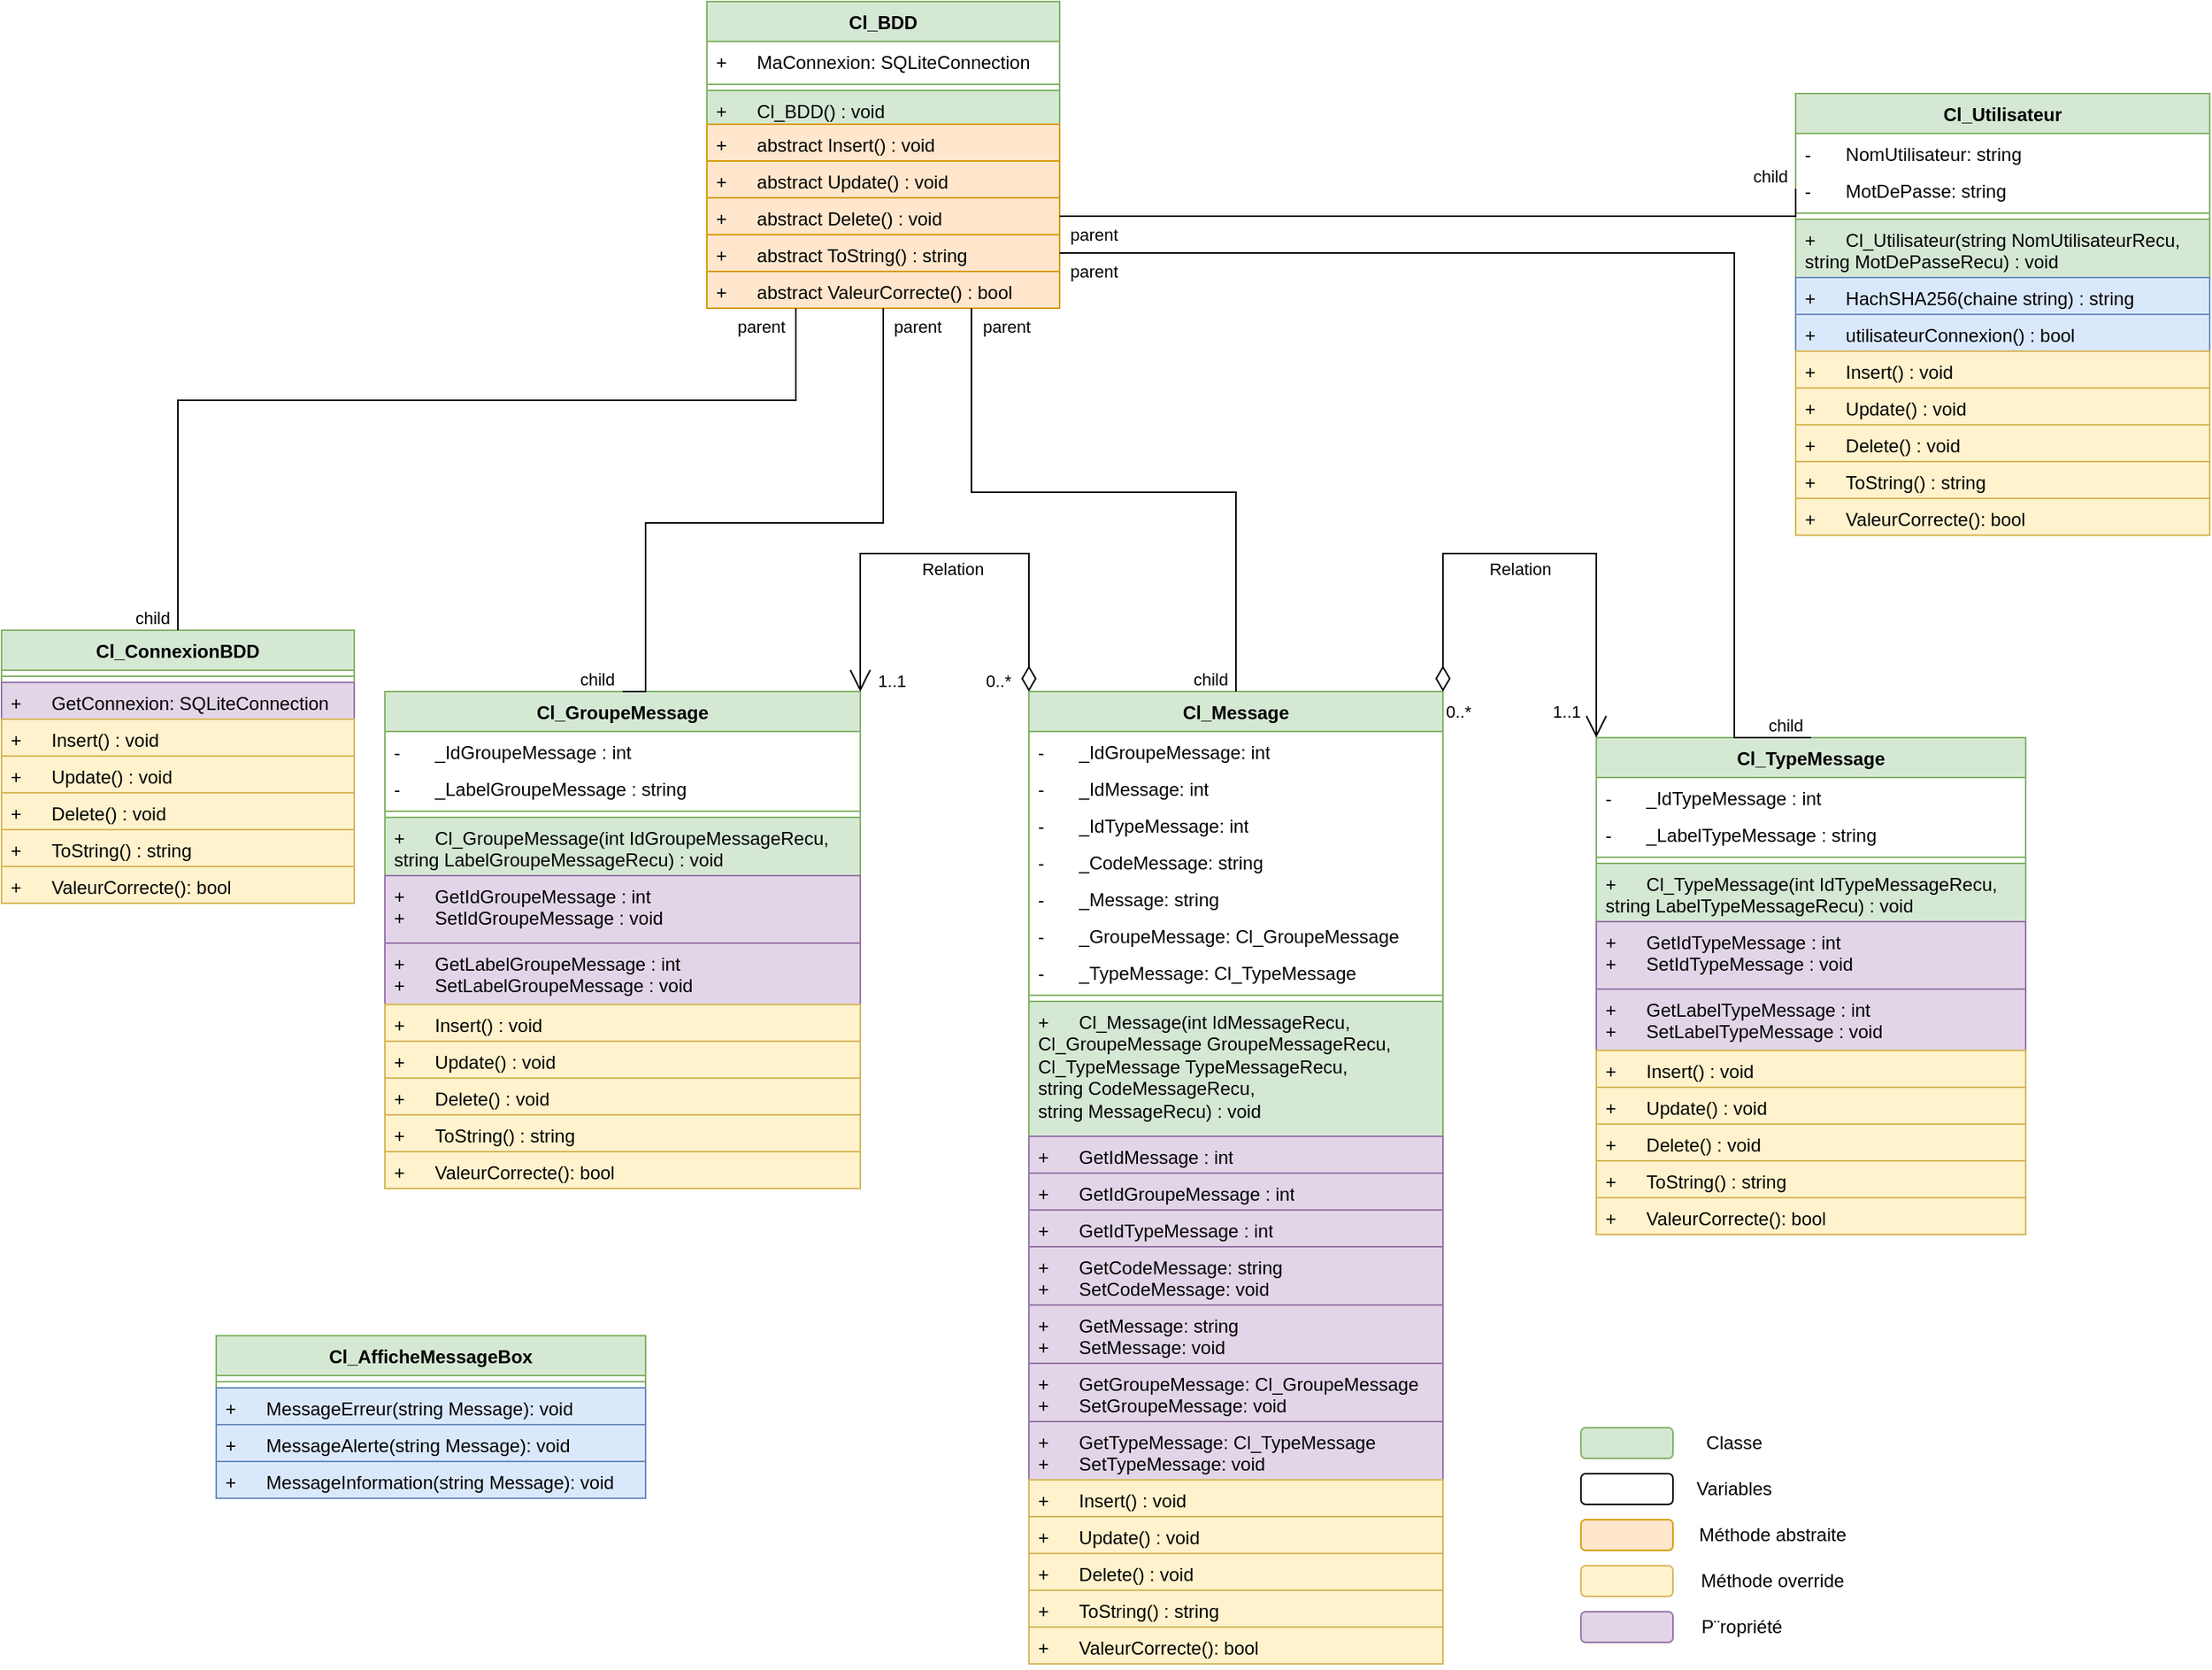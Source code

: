 <mxfile version="24.0.7" type="github">
  <diagram name="Page-1" id="M4nyXgz_OTvfZ6UV233X">
    <mxGraphModel dx="1434" dy="782" grid="1" gridSize="10" guides="1" tooltips="1" connect="1" arrows="1" fold="1" page="1" pageScale="1" pageWidth="827" pageHeight="1169" math="0" shadow="0">
      <root>
        <mxCell id="0" />
        <mxCell id="1" parent="0" />
        <mxCell id="HMEKJtXv6nUC9A5PgHyP-1" value="&lt;div&gt;Cl_BDD&lt;/div&gt;" style="swimlane;fontStyle=1;align=center;verticalAlign=top;childLayout=stackLayout;horizontal=1;startSize=26;horizontalStack=0;resizeParent=1;resizeParentMax=0;resizeLast=0;collapsible=1;marginBottom=0;whiteSpace=wrap;html=1;fillColor=#d5e8d4;strokeColor=#82b366;" parent="1" vertex="1">
          <mxGeometry x="480" y="50" width="230" height="200" as="geometry" />
        </mxCell>
        <mxCell id="HMEKJtXv6nUC9A5PgHyP-2" value="+&lt;span style=&quot;white-space: pre;&quot;&gt;&#x9;&lt;/span&gt;MaConnexion: SQLiteConnection" style="text;strokeColor=none;fillColor=none;align=left;verticalAlign=top;spacingLeft=4;spacingRight=4;overflow=hidden;rotatable=0;points=[[0,0.5],[1,0.5]];portConstraint=eastwest;whiteSpace=wrap;html=1;" parent="HMEKJtXv6nUC9A5PgHyP-1" vertex="1">
          <mxGeometry y="26" width="230" height="24" as="geometry" />
        </mxCell>
        <mxCell id="HMEKJtXv6nUC9A5PgHyP-3" value="" style="line;strokeWidth=1;fillColor=none;align=left;verticalAlign=middle;spacingTop=-1;spacingLeft=3;spacingRight=3;rotatable=0;labelPosition=right;points=[];portConstraint=eastwest;strokeColor=inherit;" parent="HMEKJtXv6nUC9A5PgHyP-1" vertex="1">
          <mxGeometry y="50" width="230" height="8" as="geometry" />
        </mxCell>
        <mxCell id="HMEKJtXv6nUC9A5PgHyP-4" value="&lt;div&gt;+&lt;span style=&quot;white-space: pre;&quot;&gt;&#x9;&lt;/span&gt;Cl_BDD() : void&lt;/div&gt;" style="text;strokeColor=#82b366;fillColor=#d5e8d4;align=left;verticalAlign=top;spacingLeft=4;spacingRight=4;overflow=hidden;rotatable=0;points=[[0,0.5],[1,0.5]];portConstraint=eastwest;whiteSpace=wrap;html=1;" parent="HMEKJtXv6nUC9A5PgHyP-1" vertex="1">
          <mxGeometry y="58" width="230" height="22" as="geometry" />
        </mxCell>
        <mxCell id="ep3cFhaID-RFhSAYfXqb-8" value="+&lt;span style=&quot;white-space: pre;&quot;&gt;&#x9;&lt;/span&gt;abstract Insert() : void" style="text;strokeColor=#d79b00;fillColor=#ffe6cc;align=left;verticalAlign=top;spacingLeft=4;spacingRight=4;overflow=hidden;rotatable=0;points=[[0,0.5],[1,0.5]];portConstraint=eastwest;whiteSpace=wrap;html=1;" parent="HMEKJtXv6nUC9A5PgHyP-1" vertex="1">
          <mxGeometry y="80" width="230" height="24" as="geometry" />
        </mxCell>
        <mxCell id="ep3cFhaID-RFhSAYfXqb-9" value="+&lt;span style=&quot;white-space: pre;&quot;&gt;&#x9;&lt;/span&gt;abstract Update() : void" style="text;strokeColor=#d79b00;fillColor=#ffe6cc;align=left;verticalAlign=top;spacingLeft=4;spacingRight=4;overflow=hidden;rotatable=0;points=[[0,0.5],[1,0.5]];portConstraint=eastwest;whiteSpace=wrap;html=1;" parent="HMEKJtXv6nUC9A5PgHyP-1" vertex="1">
          <mxGeometry y="104" width="230" height="24" as="geometry" />
        </mxCell>
        <mxCell id="ep3cFhaID-RFhSAYfXqb-10" value="+&lt;span style=&quot;white-space: pre;&quot;&gt;&#x9;&lt;/span&gt;abstract Delete() : void" style="text;strokeColor=#d79b00;fillColor=#ffe6cc;align=left;verticalAlign=top;spacingLeft=4;spacingRight=4;overflow=hidden;rotatable=0;points=[[0,0.5],[1,0.5]];portConstraint=eastwest;whiteSpace=wrap;html=1;" parent="HMEKJtXv6nUC9A5PgHyP-1" vertex="1">
          <mxGeometry y="128" width="230" height="24" as="geometry" />
        </mxCell>
        <mxCell id="ep3cFhaID-RFhSAYfXqb-11" value="+ &lt;span style=&quot;white-space: pre;&quot;&gt;&#x9;&lt;/span&gt;&lt;span style=&quot;white-space: pre;&quot;&gt;&lt;/span&gt;abstract ToString() : string" style="text;strokeColor=#d79b00;fillColor=#ffe6cc;align=left;verticalAlign=top;spacingLeft=4;spacingRight=4;overflow=hidden;rotatable=0;points=[[0,0.5],[1,0.5]];portConstraint=eastwest;whiteSpace=wrap;html=1;" parent="HMEKJtXv6nUC9A5PgHyP-1" vertex="1">
          <mxGeometry y="152" width="230" height="24" as="geometry" />
        </mxCell>
        <mxCell id="ep3cFhaID-RFhSAYfXqb-12" value="+ &lt;span style=&quot;white-space: pre;&quot;&gt;&#x9;&lt;/span&gt;&lt;span style=&quot;white-space: pre;&quot;&gt;&lt;/span&gt;abstract ValeurCorrecte() : bool" style="text;strokeColor=#d79b00;fillColor=#ffe6cc;align=left;verticalAlign=top;spacingLeft=4;spacingRight=4;overflow=hidden;rotatable=0;points=[[0,0.5],[1,0.5]];portConstraint=eastwest;whiteSpace=wrap;html=1;" parent="HMEKJtXv6nUC9A5PgHyP-1" vertex="1">
          <mxGeometry y="176" width="230" height="24" as="geometry" />
        </mxCell>
        <mxCell id="HMEKJtXv6nUC9A5PgHyP-6" value="&lt;div&gt;Cl_ConnexionBDD&lt;br&gt;&lt;/div&gt;" style="swimlane;fontStyle=1;align=center;verticalAlign=top;childLayout=stackLayout;horizontal=1;startSize=26;horizontalStack=0;resizeParent=1;resizeParentMax=0;resizeLast=0;collapsible=1;marginBottom=0;whiteSpace=wrap;html=1;fillColor=#d5e8d4;strokeColor=#82b366;" parent="1" vertex="1">
          <mxGeometry x="20" y="460" width="230" height="178" as="geometry" />
        </mxCell>
        <mxCell id="HMEKJtXv6nUC9A5PgHyP-8" value="" style="line;strokeWidth=1;fillColor=none;align=left;verticalAlign=middle;spacingTop=-1;spacingLeft=3;spacingRight=3;rotatable=0;labelPosition=right;points=[];portConstraint=eastwest;strokeColor=inherit;" parent="HMEKJtXv6nUC9A5PgHyP-6" vertex="1">
          <mxGeometry y="26" width="230" height="8" as="geometry" />
        </mxCell>
        <mxCell id="HMEKJtXv6nUC9A5PgHyP-9" value="&lt;div&gt;+&lt;span style=&quot;white-space: pre;&quot;&gt;&#x9;&lt;/span&gt;GetConnexion: SQLiteConnection&lt;/div&gt;" style="text;strokeColor=#9673a6;fillColor=#e1d5e7;align=left;verticalAlign=top;spacingLeft=4;spacingRight=4;overflow=hidden;rotatable=0;points=[[0,0.5],[1,0.5]];portConstraint=eastwest;whiteSpace=wrap;html=1;" parent="HMEKJtXv6nUC9A5PgHyP-6" vertex="1">
          <mxGeometry y="34" width="230" height="24" as="geometry" />
        </mxCell>
        <mxCell id="ep3cFhaID-RFhSAYfXqb-14" value="+&lt;span style=&quot;white-space: pre;&quot;&gt;&#x9;&lt;/span&gt;Insert() : void" style="text;strokeColor=#d6b656;fillColor=#fff2cc;align=left;verticalAlign=top;spacingLeft=4;spacingRight=4;overflow=hidden;rotatable=0;points=[[0,0.5],[1,0.5]];portConstraint=eastwest;whiteSpace=wrap;html=1;" parent="HMEKJtXv6nUC9A5PgHyP-6" vertex="1">
          <mxGeometry y="58" width="230" height="24" as="geometry" />
        </mxCell>
        <mxCell id="ep3cFhaID-RFhSAYfXqb-15" value="+&lt;span style=&quot;white-space: pre;&quot;&gt;&#x9;&lt;/span&gt;Update() : void" style="text;strokeColor=#d6b656;fillColor=#fff2cc;align=left;verticalAlign=top;spacingLeft=4;spacingRight=4;overflow=hidden;rotatable=0;points=[[0,0.5],[1,0.5]];portConstraint=eastwest;whiteSpace=wrap;html=1;" parent="HMEKJtXv6nUC9A5PgHyP-6" vertex="1">
          <mxGeometry y="82" width="230" height="24" as="geometry" />
        </mxCell>
        <mxCell id="ep3cFhaID-RFhSAYfXqb-16" value="+&lt;span style=&quot;white-space: pre;&quot;&gt;&#x9;&lt;/span&gt;Delete() : void" style="text;strokeColor=#d6b656;fillColor=#fff2cc;align=left;verticalAlign=top;spacingLeft=4;spacingRight=4;overflow=hidden;rotatable=0;points=[[0,0.5],[1,0.5]];portConstraint=eastwest;whiteSpace=wrap;html=1;" parent="HMEKJtXv6nUC9A5PgHyP-6" vertex="1">
          <mxGeometry y="106" width="230" height="24" as="geometry" />
        </mxCell>
        <mxCell id="ep3cFhaID-RFhSAYfXqb-17" value="+ &lt;span style=&quot;white-space: pre;&quot;&gt;&#x9;&lt;/span&gt;ToString() : string" style="text;strokeColor=#d6b656;fillColor=#fff2cc;align=left;verticalAlign=top;spacingLeft=4;spacingRight=4;overflow=hidden;rotatable=0;points=[[0,0.5],[1,0.5]];portConstraint=eastwest;whiteSpace=wrap;html=1;" parent="HMEKJtXv6nUC9A5PgHyP-6" vertex="1">
          <mxGeometry y="130" width="230" height="24" as="geometry" />
        </mxCell>
        <mxCell id="ep3cFhaID-RFhSAYfXqb-18" value="&lt;div&gt;+&lt;span style=&quot;white-space: pre;&quot;&gt;&#x9;&lt;/span&gt;ValeurCorrecte(): bool&lt;br&gt;&lt;/div&gt;" style="text;strokeColor=#d6b656;fillColor=#fff2cc;align=left;verticalAlign=top;spacingLeft=4;spacingRight=4;overflow=hidden;rotatable=0;points=[[0,0.5],[1,0.5]];portConstraint=eastwest;whiteSpace=wrap;html=1;" parent="HMEKJtXv6nUC9A5PgHyP-6" vertex="1">
          <mxGeometry y="154" width="230" height="24" as="geometry" />
        </mxCell>
        <mxCell id="HMEKJtXv6nUC9A5PgHyP-10" value="" style="endArrow=none;html=1;edgeStyle=orthogonalEdgeStyle;rounded=0;entryX=0.5;entryY=0;entryDx=0;entryDy=0;" parent="1" target="HMEKJtXv6nUC9A5PgHyP-6" edge="1">
          <mxGeometry relative="1" as="geometry">
            <mxPoint x="538" y="250" as="sourcePoint" />
            <mxPoint x="190" y="340" as="targetPoint" />
            <Array as="points">
              <mxPoint x="538" y="310" />
              <mxPoint x="135" y="310" />
            </Array>
          </mxGeometry>
        </mxCell>
        <mxCell id="HMEKJtXv6nUC9A5PgHyP-11" value="parent" style="edgeLabel;resizable=0;html=1;align=left;verticalAlign=bottom;" parent="HMEKJtXv6nUC9A5PgHyP-10" connectable="0" vertex="1">
          <mxGeometry x="-1" relative="1" as="geometry">
            <mxPoint x="-40" y="20" as="offset" />
          </mxGeometry>
        </mxCell>
        <mxCell id="HMEKJtXv6nUC9A5PgHyP-12" value="child" style="edgeLabel;resizable=0;html=1;align=right;verticalAlign=bottom;" parent="HMEKJtXv6nUC9A5PgHyP-10" connectable="0" vertex="1">
          <mxGeometry x="1" relative="1" as="geometry">
            <mxPoint x="-5" as="offset" />
          </mxGeometry>
        </mxCell>
        <mxCell id="ep3cFhaID-RFhSAYfXqb-1" value="&lt;div&gt;Cl_GroupeMessage&lt;/div&gt;" style="swimlane;fontStyle=1;align=center;verticalAlign=top;childLayout=stackLayout;horizontal=1;startSize=26;horizontalStack=0;resizeParent=1;resizeParentMax=0;resizeLast=0;collapsible=1;marginBottom=0;whiteSpace=wrap;html=1;fillColor=#d5e8d4;strokeColor=#82b366;" parent="1" vertex="1">
          <mxGeometry x="270" y="500" width="310" height="324" as="geometry" />
        </mxCell>
        <mxCell id="ep3cFhaID-RFhSAYfXqb-5" value="&lt;div&gt;-&lt;span style=&quot;white-space: pre;&quot;&gt;&#x9;&lt;/span&gt;_IdGroupeMessage : int&lt;/div&gt;&lt;div&gt;&lt;br&gt;&lt;/div&gt;" style="text;strokeColor=none;fillColor=none;align=left;verticalAlign=top;spacingLeft=4;spacingRight=4;overflow=hidden;rotatable=0;points=[[0,0.5],[1,0.5]];portConstraint=eastwest;whiteSpace=wrap;html=1;" parent="ep3cFhaID-RFhSAYfXqb-1" vertex="1">
          <mxGeometry y="26" width="310" height="24" as="geometry" />
        </mxCell>
        <mxCell id="ep3cFhaID-RFhSAYfXqb-19" value="&lt;div&gt;-&lt;span style=&quot;white-space: pre;&quot;&gt;&#x9;&lt;/span&gt;_LabelGroupeMessage : string&lt;/div&gt;" style="text;strokeColor=none;fillColor=none;align=left;verticalAlign=top;spacingLeft=4;spacingRight=4;overflow=hidden;rotatable=0;points=[[0,0.5],[1,0.5]];portConstraint=eastwest;whiteSpace=wrap;html=1;" parent="ep3cFhaID-RFhSAYfXqb-1" vertex="1">
          <mxGeometry y="50" width="310" height="24" as="geometry" />
        </mxCell>
        <mxCell id="ep3cFhaID-RFhSAYfXqb-2" value="" style="line;strokeWidth=1;fillColor=none;align=left;verticalAlign=middle;spacingTop=-1;spacingLeft=3;spacingRight=3;rotatable=0;labelPosition=right;points=[];portConstraint=eastwest;strokeColor=inherit;" parent="ep3cFhaID-RFhSAYfXqb-1" vertex="1">
          <mxGeometry y="74" width="310" height="8" as="geometry" />
        </mxCell>
        <mxCell id="ep3cFhaID-RFhSAYfXqb-3" value="&lt;div&gt;+&lt;span style=&quot;white-space: pre;&quot;&gt;&#x9;Cl_GroupeMessage(int IdGroupeMessageRecu, &lt;/span&gt;&lt;/div&gt;&lt;div&gt;&lt;span style=&quot;white-space: pre;&quot;&gt;string LabelGroupeMessageRecu) : void&lt;/span&gt;&lt;/div&gt;" style="text;strokeColor=#82b366;fillColor=#d5e8d4;align=left;verticalAlign=top;spacingLeft=4;spacingRight=4;overflow=hidden;rotatable=0;points=[[0,0.5],[1,0.5]];portConstraint=eastwest;whiteSpace=wrap;html=1;" parent="ep3cFhaID-RFhSAYfXqb-1" vertex="1">
          <mxGeometry y="82" width="310" height="38" as="geometry" />
        </mxCell>
        <mxCell id="ep3cFhaID-RFhSAYfXqb-20" value="&lt;div&gt;+&lt;span style=&quot;white-space: pre;&quot;&gt;&#x9;Get&lt;/span&gt;IdGroupeMessage : int&lt;/div&gt;&lt;div&gt;+&lt;span style=&quot;white-space: pre;&quot;&gt;&#x9;Set&lt;/span&gt;IdGroupeMessage : void&lt;/div&gt;" style="text;strokeColor=#9673a6;fillColor=#e1d5e7;align=left;verticalAlign=top;spacingLeft=4;spacingRight=4;overflow=hidden;rotatable=0;points=[[0,0.5],[1,0.5]];portConstraint=eastwest;whiteSpace=wrap;html=1;" parent="ep3cFhaID-RFhSAYfXqb-1" vertex="1">
          <mxGeometry y="120" width="310" height="44" as="geometry" />
        </mxCell>
        <mxCell id="ep3cFhaID-RFhSAYfXqb-21" value="&lt;div&gt;+&lt;span style=&quot;white-space: pre;&quot;&gt;&#x9;&lt;/span&gt;GetLabelGroupeMessage : int&lt;/div&gt;&lt;div&gt;+&lt;span style=&quot;white-space: pre;&quot;&gt;&#x9;&lt;/span&gt;SetLabelGroupeMessage : void&lt;/div&gt;" style="text;strokeColor=#9673a6;fillColor=#e1d5e7;align=left;verticalAlign=top;spacingLeft=4;spacingRight=4;overflow=hidden;rotatable=0;points=[[0,0.5],[1,0.5]];portConstraint=eastwest;whiteSpace=wrap;html=1;" parent="ep3cFhaID-RFhSAYfXqb-1" vertex="1">
          <mxGeometry y="164" width="310" height="40" as="geometry" />
        </mxCell>
        <mxCell id="ep3cFhaID-RFhSAYfXqb-24" value="+&lt;span style=&quot;white-space: pre;&quot;&gt;&#x9;&lt;/span&gt;Insert() : void" style="text;strokeColor=#d6b656;fillColor=#fff2cc;align=left;verticalAlign=top;spacingLeft=4;spacingRight=4;overflow=hidden;rotatable=0;points=[[0,0.5],[1,0.5]];portConstraint=eastwest;whiteSpace=wrap;html=1;" parent="ep3cFhaID-RFhSAYfXqb-1" vertex="1">
          <mxGeometry y="204" width="310" height="24" as="geometry" />
        </mxCell>
        <mxCell id="ep3cFhaID-RFhSAYfXqb-28" value="+&lt;span style=&quot;white-space: pre;&quot;&gt;&#x9;&lt;/span&gt;Update() : void" style="text;strokeColor=#d6b656;fillColor=#fff2cc;align=left;verticalAlign=top;spacingLeft=4;spacingRight=4;overflow=hidden;rotatable=0;points=[[0,0.5],[1,0.5]];portConstraint=eastwest;whiteSpace=wrap;html=1;" parent="ep3cFhaID-RFhSAYfXqb-1" vertex="1">
          <mxGeometry y="228" width="310" height="24" as="geometry" />
        </mxCell>
        <mxCell id="ep3cFhaID-RFhSAYfXqb-27" value="+&lt;span style=&quot;white-space: pre;&quot;&gt;&#x9;&lt;/span&gt;Delete() : void" style="text;strokeColor=#d6b656;fillColor=#fff2cc;align=left;verticalAlign=top;spacingLeft=4;spacingRight=4;overflow=hidden;rotatable=0;points=[[0,0.5],[1,0.5]];portConstraint=eastwest;whiteSpace=wrap;html=1;" parent="ep3cFhaID-RFhSAYfXqb-1" vertex="1">
          <mxGeometry y="252" width="310" height="24" as="geometry" />
        </mxCell>
        <mxCell id="ep3cFhaID-RFhSAYfXqb-26" value="+ &lt;span style=&quot;white-space: pre;&quot;&gt;&#x9;&lt;/span&gt;ToString() : string" style="text;strokeColor=#d6b656;fillColor=#fff2cc;align=left;verticalAlign=top;spacingLeft=4;spacingRight=4;overflow=hidden;rotatable=0;points=[[0,0.5],[1,0.5]];portConstraint=eastwest;whiteSpace=wrap;html=1;" parent="ep3cFhaID-RFhSAYfXqb-1" vertex="1">
          <mxGeometry y="276" width="310" height="24" as="geometry" />
        </mxCell>
        <mxCell id="ep3cFhaID-RFhSAYfXqb-25" value="&lt;div&gt;+&lt;span style=&quot;white-space: pre;&quot;&gt;&#x9;&lt;/span&gt;ValeurCorrecte(): bool&lt;br&gt;&lt;/div&gt;" style="text;strokeColor=#d6b656;fillColor=#fff2cc;align=left;verticalAlign=top;spacingLeft=4;spacingRight=4;overflow=hidden;rotatable=0;points=[[0,0.5],[1,0.5]];portConstraint=eastwest;whiteSpace=wrap;html=1;" parent="ep3cFhaID-RFhSAYfXqb-1" vertex="1">
          <mxGeometry y="300" width="310" height="24" as="geometry" />
        </mxCell>
        <mxCell id="ep3cFhaID-RFhSAYfXqb-29" value="" style="endArrow=none;html=1;edgeStyle=orthogonalEdgeStyle;rounded=0;entryX=0.5;entryY=0;entryDx=0;entryDy=0;exitX=0.5;exitY=1;exitDx=0;exitDy=0;" parent="1" source="HMEKJtXv6nUC9A5PgHyP-1" target="ep3cFhaID-RFhSAYfXqb-1" edge="1">
          <mxGeometry relative="1" as="geometry">
            <mxPoint x="290" y="340" as="sourcePoint" />
            <mxPoint x="450" y="340" as="targetPoint" />
            <Array as="points">
              <mxPoint x="595" y="390" />
              <mxPoint x="440" y="390" />
              <mxPoint x="440" y="500" />
            </Array>
          </mxGeometry>
        </mxCell>
        <mxCell id="ep3cFhaID-RFhSAYfXqb-30" value="parent" style="edgeLabel;resizable=0;html=1;align=left;verticalAlign=bottom;" parent="ep3cFhaID-RFhSAYfXqb-29" connectable="0" vertex="1">
          <mxGeometry x="-1" relative="1" as="geometry">
            <mxPoint x="5" y="20" as="offset" />
          </mxGeometry>
        </mxCell>
        <mxCell id="ep3cFhaID-RFhSAYfXqb-31" value="child" style="edgeLabel;resizable=0;html=1;align=right;verticalAlign=bottom;" parent="ep3cFhaID-RFhSAYfXqb-29" connectable="0" vertex="1">
          <mxGeometry x="1" relative="1" as="geometry">
            <mxPoint x="-5" as="offset" />
          </mxGeometry>
        </mxCell>
        <mxCell id="ep3cFhaID-RFhSAYfXqb-32" value="Cl_TypeMessage" style="swimlane;fontStyle=1;align=center;verticalAlign=top;childLayout=stackLayout;horizontal=1;startSize=26;horizontalStack=0;resizeParent=1;resizeParentMax=0;resizeLast=0;collapsible=1;marginBottom=0;whiteSpace=wrap;html=1;fillColor=#d5e8d4;strokeColor=#82b366;" parent="1" vertex="1">
          <mxGeometry x="1060" y="530" width="280" height="324" as="geometry" />
        </mxCell>
        <mxCell id="ep3cFhaID-RFhSAYfXqb-33" value="&lt;div&gt;-&lt;span style=&quot;white-space: pre;&quot;&gt;&#x9;&lt;/span&gt;_IdTypeMessage : int&lt;/div&gt;&lt;div&gt;&lt;br&gt;&lt;/div&gt;" style="text;strokeColor=none;fillColor=none;align=left;verticalAlign=top;spacingLeft=4;spacingRight=4;overflow=hidden;rotatable=0;points=[[0,0.5],[1,0.5]];portConstraint=eastwest;whiteSpace=wrap;html=1;" parent="ep3cFhaID-RFhSAYfXqb-32" vertex="1">
          <mxGeometry y="26" width="280" height="24" as="geometry" />
        </mxCell>
        <mxCell id="ep3cFhaID-RFhSAYfXqb-34" value="&lt;div&gt;-&lt;span style=&quot;white-space: pre;&quot;&gt;&#x9;&lt;/span&gt;_LabelTypeMessage : string&lt;/div&gt;" style="text;strokeColor=none;fillColor=none;align=left;verticalAlign=top;spacingLeft=4;spacingRight=4;overflow=hidden;rotatable=0;points=[[0,0.5],[1,0.5]];portConstraint=eastwest;whiteSpace=wrap;html=1;" parent="ep3cFhaID-RFhSAYfXqb-32" vertex="1">
          <mxGeometry y="50" width="280" height="24" as="geometry" />
        </mxCell>
        <mxCell id="ep3cFhaID-RFhSAYfXqb-35" value="" style="line;strokeWidth=1;fillColor=none;align=left;verticalAlign=middle;spacingTop=-1;spacingLeft=3;spacingRight=3;rotatable=0;labelPosition=right;points=[];portConstraint=eastwest;strokeColor=inherit;" parent="ep3cFhaID-RFhSAYfXqb-32" vertex="1">
          <mxGeometry y="74" width="280" height="8" as="geometry" />
        </mxCell>
        <mxCell id="ep3cFhaID-RFhSAYfXqb-36" value="&lt;div&gt;+&lt;span style=&quot;white-space: pre;&quot;&gt;&#x9;Cl_TypeMessage(int IdTypeMessageRecu, &lt;/span&gt;&lt;/div&gt;&lt;div&gt;&lt;span style=&quot;white-space: pre;&quot;&gt;string LabelTypeMessageRecu) : void&lt;/span&gt;&lt;/div&gt;" style="text;strokeColor=#82b366;fillColor=#d5e8d4;align=left;verticalAlign=top;spacingLeft=4;spacingRight=4;overflow=hidden;rotatable=0;points=[[0,0.5],[1,0.5]];portConstraint=eastwest;whiteSpace=wrap;html=1;" parent="ep3cFhaID-RFhSAYfXqb-32" vertex="1">
          <mxGeometry y="82" width="280" height="38" as="geometry" />
        </mxCell>
        <mxCell id="ep3cFhaID-RFhSAYfXqb-37" value="&lt;div&gt;+&lt;span style=&quot;white-space: pre;&quot;&gt;&#x9;Get&lt;/span&gt;IdTypeMessage : int&lt;/div&gt;&lt;div&gt;+&lt;span style=&quot;white-space: pre;&quot;&gt;&#x9;Set&lt;/span&gt;IdTypeMessage : void&lt;/div&gt;" style="text;strokeColor=#9673a6;fillColor=#e1d5e7;align=left;verticalAlign=top;spacingLeft=4;spacingRight=4;overflow=hidden;rotatable=0;points=[[0,0.5],[1,0.5]];portConstraint=eastwest;whiteSpace=wrap;html=1;" parent="ep3cFhaID-RFhSAYfXqb-32" vertex="1">
          <mxGeometry y="120" width="280" height="44" as="geometry" />
        </mxCell>
        <mxCell id="ep3cFhaID-RFhSAYfXqb-38" value="&lt;div&gt;+&lt;span style=&quot;white-space: pre;&quot;&gt;&#x9;&lt;/span&gt;GetLabelTypeMessage : int&lt;/div&gt;&lt;div&gt;+&lt;span style=&quot;white-space: pre;&quot;&gt;&#x9;&lt;/span&gt;SetLabelTypeMessage : void&lt;/div&gt;" style="text;strokeColor=#9673a6;fillColor=#e1d5e7;align=left;verticalAlign=top;spacingLeft=4;spacingRight=4;overflow=hidden;rotatable=0;points=[[0,0.5],[1,0.5]];portConstraint=eastwest;whiteSpace=wrap;html=1;" parent="ep3cFhaID-RFhSAYfXqb-32" vertex="1">
          <mxGeometry y="164" width="280" height="40" as="geometry" />
        </mxCell>
        <mxCell id="ep3cFhaID-RFhSAYfXqb-39" value="+&lt;span style=&quot;white-space: pre;&quot;&gt;&#x9;&lt;/span&gt;Insert() : void" style="text;strokeColor=#d6b656;fillColor=#fff2cc;align=left;verticalAlign=top;spacingLeft=4;spacingRight=4;overflow=hidden;rotatable=0;points=[[0,0.5],[1,0.5]];portConstraint=eastwest;whiteSpace=wrap;html=1;" parent="ep3cFhaID-RFhSAYfXqb-32" vertex="1">
          <mxGeometry y="204" width="280" height="24" as="geometry" />
        </mxCell>
        <mxCell id="ep3cFhaID-RFhSAYfXqb-40" value="+&lt;span style=&quot;white-space: pre;&quot;&gt;&#x9;&lt;/span&gt;Update() : void" style="text;strokeColor=#d6b656;fillColor=#fff2cc;align=left;verticalAlign=top;spacingLeft=4;spacingRight=4;overflow=hidden;rotatable=0;points=[[0,0.5],[1,0.5]];portConstraint=eastwest;whiteSpace=wrap;html=1;" parent="ep3cFhaID-RFhSAYfXqb-32" vertex="1">
          <mxGeometry y="228" width="280" height="24" as="geometry" />
        </mxCell>
        <mxCell id="ep3cFhaID-RFhSAYfXqb-41" value="+&lt;span style=&quot;white-space: pre;&quot;&gt;&#x9;&lt;/span&gt;Delete() : void" style="text;strokeColor=#d6b656;fillColor=#fff2cc;align=left;verticalAlign=top;spacingLeft=4;spacingRight=4;overflow=hidden;rotatable=0;points=[[0,0.5],[1,0.5]];portConstraint=eastwest;whiteSpace=wrap;html=1;" parent="ep3cFhaID-RFhSAYfXqb-32" vertex="1">
          <mxGeometry y="252" width="280" height="24" as="geometry" />
        </mxCell>
        <mxCell id="ep3cFhaID-RFhSAYfXqb-42" value="+ &lt;span style=&quot;white-space: pre;&quot;&gt;&#x9;&lt;/span&gt;ToString() : string" style="text;strokeColor=#d6b656;fillColor=#fff2cc;align=left;verticalAlign=top;spacingLeft=4;spacingRight=4;overflow=hidden;rotatable=0;points=[[0,0.5],[1,0.5]];portConstraint=eastwest;whiteSpace=wrap;html=1;" parent="ep3cFhaID-RFhSAYfXqb-32" vertex="1">
          <mxGeometry y="276" width="280" height="24" as="geometry" />
        </mxCell>
        <mxCell id="ep3cFhaID-RFhSAYfXqb-43" value="&lt;div&gt;+&lt;span style=&quot;white-space: pre;&quot;&gt;&#x9;&lt;/span&gt;ValeurCorrecte(): bool&lt;br&gt;&lt;/div&gt;" style="text;strokeColor=#d6b656;fillColor=#fff2cc;align=left;verticalAlign=top;spacingLeft=4;spacingRight=4;overflow=hidden;rotatable=0;points=[[0,0.5],[1,0.5]];portConstraint=eastwest;whiteSpace=wrap;html=1;" parent="ep3cFhaID-RFhSAYfXqb-32" vertex="1">
          <mxGeometry y="300" width="280" height="24" as="geometry" />
        </mxCell>
        <mxCell id="ep3cFhaID-RFhSAYfXqb-44" value="" style="endArrow=none;html=1;edgeStyle=orthogonalEdgeStyle;rounded=0;entryX=0.5;entryY=0;entryDx=0;entryDy=0;exitX=1;exitY=0.5;exitDx=0;exitDy=0;" parent="1" source="ep3cFhaID-RFhSAYfXqb-11" target="ep3cFhaID-RFhSAYfXqb-32" edge="1">
          <mxGeometry relative="1" as="geometry">
            <mxPoint x="405" y="270" as="sourcePoint" />
            <mxPoint x="455" y="470" as="targetPoint" />
            <Array as="points">
              <mxPoint x="1150" y="214" />
            </Array>
          </mxGeometry>
        </mxCell>
        <mxCell id="ep3cFhaID-RFhSAYfXqb-45" value="parent" style="edgeLabel;resizable=0;html=1;align=left;verticalAlign=bottom;" parent="ep3cFhaID-RFhSAYfXqb-44" connectable="0" vertex="1">
          <mxGeometry x="-1" relative="1" as="geometry">
            <mxPoint x="5" y="20" as="offset" />
          </mxGeometry>
        </mxCell>
        <mxCell id="ep3cFhaID-RFhSAYfXqb-46" value="child" style="edgeLabel;resizable=0;html=1;align=right;verticalAlign=bottom;" parent="ep3cFhaID-RFhSAYfXqb-44" connectable="0" vertex="1">
          <mxGeometry x="1" relative="1" as="geometry">
            <mxPoint x="-5" as="offset" />
          </mxGeometry>
        </mxCell>
        <mxCell id="ep3cFhaID-RFhSAYfXqb-47" value="Cl_Utilisateur" style="swimlane;fontStyle=1;align=center;verticalAlign=top;childLayout=stackLayout;horizontal=1;startSize=26;horizontalStack=0;resizeParent=1;resizeParentMax=0;resizeLast=0;collapsible=1;marginBottom=0;whiteSpace=wrap;html=1;fillColor=#d5e8d4;strokeColor=#82b366;" parent="1" vertex="1">
          <mxGeometry x="1190" y="110" width="270" height="288" as="geometry" />
        </mxCell>
        <mxCell id="ep3cFhaID-RFhSAYfXqb-49" value="&lt;div&gt;-&lt;span style=&quot;white-space: pre;&quot;&gt;&#x9;NomUtilisateur&lt;/span&gt;: string&lt;/div&gt;" style="text;strokeColor=none;fillColor=none;align=left;verticalAlign=top;spacingLeft=4;spacingRight=4;overflow=hidden;rotatable=0;points=[[0,0.5],[1,0.5]];portConstraint=eastwest;whiteSpace=wrap;html=1;" parent="ep3cFhaID-RFhSAYfXqb-47" vertex="1">
          <mxGeometry y="26" width="270" height="24" as="geometry" />
        </mxCell>
        <mxCell id="ep3cFhaID-RFhSAYfXqb-48" value="&lt;div&gt;-&lt;span style=&quot;white-space: pre;&quot;&gt;&#x9;MotDePasse&lt;/span&gt;: string&lt;br&gt;&lt;/div&gt;&lt;div&gt;&lt;br&gt;&lt;/div&gt;" style="text;strokeColor=none;fillColor=none;align=left;verticalAlign=top;spacingLeft=4;spacingRight=4;overflow=hidden;rotatable=0;points=[[0,0.5],[1,0.5]];portConstraint=eastwest;whiteSpace=wrap;html=1;" parent="ep3cFhaID-RFhSAYfXqb-47" vertex="1">
          <mxGeometry y="50" width="270" height="24" as="geometry" />
        </mxCell>
        <mxCell id="ep3cFhaID-RFhSAYfXqb-50" value="" style="line;strokeWidth=1;fillColor=none;align=left;verticalAlign=middle;spacingTop=-1;spacingLeft=3;spacingRight=3;rotatable=0;labelPosition=right;points=[];portConstraint=eastwest;strokeColor=inherit;" parent="ep3cFhaID-RFhSAYfXqb-47" vertex="1">
          <mxGeometry y="74" width="270" height="8" as="geometry" />
        </mxCell>
        <mxCell id="ep3cFhaID-RFhSAYfXqb-51" value="&lt;div&gt;+&lt;span style=&quot;white-space: pre;&quot;&gt;&#x9;Cl_Utilisateur(string NomUtilisateurRecu, &lt;/span&gt;&lt;/div&gt;&lt;div&gt;&lt;span style=&quot;white-space: pre;&quot;&gt;string MotDePasseRecu) : void&lt;/span&gt;&lt;/div&gt;" style="text;strokeColor=#82b366;fillColor=#d5e8d4;align=left;verticalAlign=top;spacingLeft=4;spacingRight=4;overflow=hidden;rotatable=0;points=[[0,0.5],[1,0.5]];portConstraint=eastwest;whiteSpace=wrap;html=1;" parent="ep3cFhaID-RFhSAYfXqb-47" vertex="1">
          <mxGeometry y="82" width="270" height="38" as="geometry" />
        </mxCell>
        <mxCell id="ep3cFhaID-RFhSAYfXqb-59" value="+&lt;span style=&quot;white-space: pre;&quot;&gt;&#x9;HachSHA256&lt;/span&gt;(chaine string) : string" style="text;strokeColor=#6c8ebf;fillColor=#dae8fc;align=left;verticalAlign=top;spacingLeft=4;spacingRight=4;overflow=hidden;rotatable=0;points=[[0,0.5],[1,0.5]];portConstraint=eastwest;whiteSpace=wrap;html=1;" parent="ep3cFhaID-RFhSAYfXqb-47" vertex="1">
          <mxGeometry y="120" width="270" height="24" as="geometry" />
        </mxCell>
        <mxCell id="ep3cFhaID-RFhSAYfXqb-60" value="+&lt;span style=&quot;white-space: pre;&quot;&gt;&#x9;utilisateurConnexion&lt;/span&gt;() : bool" style="text;strokeColor=#6c8ebf;fillColor=#dae8fc;align=left;verticalAlign=top;spacingLeft=4;spacingRight=4;overflow=hidden;rotatable=0;points=[[0,0.5],[1,0.5]];portConstraint=eastwest;whiteSpace=wrap;html=1;" parent="ep3cFhaID-RFhSAYfXqb-47" vertex="1">
          <mxGeometry y="144" width="270" height="24" as="geometry" />
        </mxCell>
        <mxCell id="ep3cFhaID-RFhSAYfXqb-54" value="+&lt;span style=&quot;white-space: pre;&quot;&gt;&#x9;&lt;/span&gt;Insert() : void" style="text;strokeColor=#d6b656;fillColor=#fff2cc;align=left;verticalAlign=top;spacingLeft=4;spacingRight=4;overflow=hidden;rotatable=0;points=[[0,0.5],[1,0.5]];portConstraint=eastwest;whiteSpace=wrap;html=1;" parent="ep3cFhaID-RFhSAYfXqb-47" vertex="1">
          <mxGeometry y="168" width="270" height="24" as="geometry" />
        </mxCell>
        <mxCell id="ep3cFhaID-RFhSAYfXqb-55" value="+&lt;span style=&quot;white-space: pre;&quot;&gt;&#x9;&lt;/span&gt;Update() : void" style="text;strokeColor=#d6b656;fillColor=#fff2cc;align=left;verticalAlign=top;spacingLeft=4;spacingRight=4;overflow=hidden;rotatable=0;points=[[0,0.5],[1,0.5]];portConstraint=eastwest;whiteSpace=wrap;html=1;" parent="ep3cFhaID-RFhSAYfXqb-47" vertex="1">
          <mxGeometry y="192" width="270" height="24" as="geometry" />
        </mxCell>
        <mxCell id="ep3cFhaID-RFhSAYfXqb-56" value="+&lt;span style=&quot;white-space: pre;&quot;&gt;&#x9;&lt;/span&gt;Delete() : void" style="text;strokeColor=#d6b656;fillColor=#fff2cc;align=left;verticalAlign=top;spacingLeft=4;spacingRight=4;overflow=hidden;rotatable=0;points=[[0,0.5],[1,0.5]];portConstraint=eastwest;whiteSpace=wrap;html=1;" parent="ep3cFhaID-RFhSAYfXqb-47" vertex="1">
          <mxGeometry y="216" width="270" height="24" as="geometry" />
        </mxCell>
        <mxCell id="ep3cFhaID-RFhSAYfXqb-57" value="+ &lt;span style=&quot;white-space: pre;&quot;&gt;&#x9;&lt;/span&gt;ToString() : string" style="text;strokeColor=#d6b656;fillColor=#fff2cc;align=left;verticalAlign=top;spacingLeft=4;spacingRight=4;overflow=hidden;rotatable=0;points=[[0,0.5],[1,0.5]];portConstraint=eastwest;whiteSpace=wrap;html=1;" parent="ep3cFhaID-RFhSAYfXqb-47" vertex="1">
          <mxGeometry y="240" width="270" height="24" as="geometry" />
        </mxCell>
        <mxCell id="ep3cFhaID-RFhSAYfXqb-58" value="&lt;div&gt;+&lt;span style=&quot;white-space: pre;&quot;&gt;&#x9;&lt;/span&gt;ValeurCorrecte(): bool&lt;br&gt;&lt;/div&gt;" style="text;strokeColor=#d6b656;fillColor=#fff2cc;align=left;verticalAlign=top;spacingLeft=4;spacingRight=4;overflow=hidden;rotatable=0;points=[[0,0.5],[1,0.5]];portConstraint=eastwest;whiteSpace=wrap;html=1;" parent="ep3cFhaID-RFhSAYfXqb-47" vertex="1">
          <mxGeometry y="264" width="270" height="24" as="geometry" />
        </mxCell>
        <mxCell id="ep3cFhaID-RFhSAYfXqb-61" value="" style="endArrow=none;html=1;edgeStyle=orthogonalEdgeStyle;rounded=0;entryX=0;entryY=0.5;entryDx=0;entryDy=0;exitX=1;exitY=0.5;exitDx=0;exitDy=0;" parent="1" source="ep3cFhaID-RFhSAYfXqb-10" target="ep3cFhaID-RFhSAYfXqb-48" edge="1">
          <mxGeometry relative="1" as="geometry">
            <mxPoint x="663" y="260" as="sourcePoint" />
            <mxPoint x="790" y="470" as="targetPoint" />
            <Array as="points">
              <mxPoint x="1190" y="190" />
            </Array>
          </mxGeometry>
        </mxCell>
        <mxCell id="ep3cFhaID-RFhSAYfXqb-62" value="parent" style="edgeLabel;resizable=0;html=1;align=left;verticalAlign=bottom;" parent="ep3cFhaID-RFhSAYfXqb-61" connectable="0" vertex="1">
          <mxGeometry x="-1" relative="1" as="geometry">
            <mxPoint x="5" y="20" as="offset" />
          </mxGeometry>
        </mxCell>
        <mxCell id="ep3cFhaID-RFhSAYfXqb-63" value="child" style="edgeLabel;resizable=0;html=1;align=right;verticalAlign=bottom;" parent="ep3cFhaID-RFhSAYfXqb-61" connectable="0" vertex="1">
          <mxGeometry x="1" relative="1" as="geometry">
            <mxPoint x="-5" as="offset" />
          </mxGeometry>
        </mxCell>
        <mxCell id="ep3cFhaID-RFhSAYfXqb-64" value="&lt;div&gt;Cl_Message&lt;/div&gt;" style="swimlane;fontStyle=1;align=center;verticalAlign=top;childLayout=stackLayout;horizontal=1;startSize=26;horizontalStack=0;resizeParent=1;resizeParentMax=0;resizeLast=0;collapsible=1;marginBottom=0;whiteSpace=wrap;html=1;fillColor=#d5e8d4;strokeColor=#82b366;" parent="1" vertex="1">
          <mxGeometry x="690" y="500" width="270" height="634" as="geometry" />
        </mxCell>
        <mxCell id="ep3cFhaID-RFhSAYfXqb-65" value="&lt;div&gt;-&lt;span style=&quot;white-space: pre;&quot;&gt;&#x9;_IdGroupeMessage&lt;/span&gt;: int&lt;/div&gt;" style="text;strokeColor=none;fillColor=none;align=left;verticalAlign=top;spacingLeft=4;spacingRight=4;overflow=hidden;rotatable=0;points=[[0,0.5],[1,0.5]];portConstraint=eastwest;whiteSpace=wrap;html=1;" parent="ep3cFhaID-RFhSAYfXqb-64" vertex="1">
          <mxGeometry y="26" width="270" height="24" as="geometry" />
        </mxCell>
        <mxCell id="ep3cFhaID-RFhSAYfXqb-77" value="&lt;div&gt;-&lt;span style=&quot;white-space: pre;&quot;&gt;&#x9;_IdMessage&lt;/span&gt;: int&lt;br&gt;&lt;/div&gt;" style="text;strokeColor=none;fillColor=none;align=left;verticalAlign=top;spacingLeft=4;spacingRight=4;overflow=hidden;rotatable=0;points=[[0,0.5],[1,0.5]];portConstraint=eastwest;whiteSpace=wrap;html=1;" parent="ep3cFhaID-RFhSAYfXqb-64" vertex="1">
          <mxGeometry y="50" width="270" height="24" as="geometry" />
        </mxCell>
        <mxCell id="ep3cFhaID-RFhSAYfXqb-76" value="&lt;div&gt;-&lt;span style=&quot;white-space: pre;&quot;&gt;&#x9;_IdTypeMessage&lt;/span&gt;: int&lt;br&gt;&lt;/div&gt;&lt;div&gt;&lt;br&gt;&lt;/div&gt;" style="text;strokeColor=none;fillColor=none;align=left;verticalAlign=top;spacingLeft=4;spacingRight=4;overflow=hidden;rotatable=0;points=[[0,0.5],[1,0.5]];portConstraint=eastwest;whiteSpace=wrap;html=1;" parent="ep3cFhaID-RFhSAYfXqb-64" vertex="1">
          <mxGeometry y="74" width="270" height="24" as="geometry" />
        </mxCell>
        <mxCell id="ep3cFhaID-RFhSAYfXqb-79" value="&lt;div&gt;-&lt;span style=&quot;white-space: pre;&quot;&gt;&#x9;_CodeMessage&lt;/span&gt;: string&lt;br&gt;&lt;/div&gt;&lt;div&gt;&lt;br&gt;&lt;/div&gt;" style="text;strokeColor=none;fillColor=none;align=left;verticalAlign=top;spacingLeft=4;spacingRight=4;overflow=hidden;rotatable=0;points=[[0,0.5],[1,0.5]];portConstraint=eastwest;whiteSpace=wrap;html=1;" parent="ep3cFhaID-RFhSAYfXqb-64" vertex="1">
          <mxGeometry y="98" width="270" height="24" as="geometry" />
        </mxCell>
        <mxCell id="ep3cFhaID-RFhSAYfXqb-80" value="&lt;div&gt;-&lt;span style=&quot;white-space: pre;&quot;&gt;&#x9;_Message&lt;/span&gt;: string&lt;br&gt;&lt;/div&gt;&lt;div&gt;&lt;br&gt;&lt;/div&gt;" style="text;strokeColor=none;fillColor=none;align=left;verticalAlign=top;spacingLeft=4;spacingRight=4;overflow=hidden;rotatable=0;points=[[0,0.5],[1,0.5]];portConstraint=eastwest;whiteSpace=wrap;html=1;" parent="ep3cFhaID-RFhSAYfXqb-64" vertex="1">
          <mxGeometry y="122" width="270" height="24" as="geometry" />
        </mxCell>
        <mxCell id="ep3cFhaID-RFhSAYfXqb-78" value="&lt;div&gt;-&lt;span style=&quot;white-space: pre;&quot;&gt;&#x9;_GroupeMessage&lt;/span&gt;: Cl_GroupeMessage&lt;br&gt;&lt;/div&gt;&lt;div&gt;&lt;br&gt;&lt;/div&gt;" style="text;strokeColor=none;fillColor=none;align=left;verticalAlign=top;spacingLeft=4;spacingRight=4;overflow=hidden;rotatable=0;points=[[0,0.5],[1,0.5]];portConstraint=eastwest;whiteSpace=wrap;html=1;" parent="ep3cFhaID-RFhSAYfXqb-64" vertex="1">
          <mxGeometry y="146" width="270" height="24" as="geometry" />
        </mxCell>
        <mxCell id="ep3cFhaID-RFhSAYfXqb-66" value="&lt;div&gt;-&lt;span style=&quot;white-space: pre;&quot;&gt;&#x9;_TypeMessage&lt;/span&gt;: Cl_TypeMessage&lt;br&gt;&lt;/div&gt;&lt;div&gt;&lt;br&gt;&lt;/div&gt;" style="text;strokeColor=none;fillColor=none;align=left;verticalAlign=top;spacingLeft=4;spacingRight=4;overflow=hidden;rotatable=0;points=[[0,0.5],[1,0.5]];portConstraint=eastwest;whiteSpace=wrap;html=1;" parent="ep3cFhaID-RFhSAYfXqb-64" vertex="1">
          <mxGeometry y="170" width="270" height="24" as="geometry" />
        </mxCell>
        <mxCell id="ep3cFhaID-RFhSAYfXqb-67" value="" style="line;strokeWidth=1;fillColor=none;align=left;verticalAlign=middle;spacingTop=-1;spacingLeft=3;spacingRight=3;rotatable=0;labelPosition=right;points=[];portConstraint=eastwest;strokeColor=inherit;" parent="ep3cFhaID-RFhSAYfXqb-64" vertex="1">
          <mxGeometry y="194" width="270" height="8" as="geometry" />
        </mxCell>
        <mxCell id="ep3cFhaID-RFhSAYfXqb-68" value="&lt;div&gt;+&lt;span style=&quot;white-space: pre;&quot;&gt;&#x9;Cl_Message(int IdMessageRecu, &lt;/span&gt;&lt;/div&gt;&lt;div&gt;&lt;span style=&quot;white-space: pre;&quot;&gt;Cl_GroupeMessage GroupeMessageRecu, &lt;/span&gt;&lt;/div&gt;&lt;div&gt;&lt;span style=&quot;white-space: pre;&quot;&gt;Cl_TypeMessage TypeMessageRecu, &lt;/span&gt;&lt;/div&gt;&lt;div&gt;&lt;span style=&quot;white-space: pre;&quot;&gt;string CodeMessageRecu, &lt;/span&gt;&lt;/div&gt;&lt;div&gt;&lt;span style=&quot;white-space: pre;&quot;&gt;string MessageRecu) : void&lt;/span&gt;&lt;/div&gt;" style="text;strokeColor=#82b366;fillColor=#d5e8d4;align=left;verticalAlign=top;spacingLeft=4;spacingRight=4;overflow=hidden;rotatable=0;points=[[0,0.5],[1,0.5]];portConstraint=eastwest;whiteSpace=wrap;html=1;" parent="ep3cFhaID-RFhSAYfXqb-64" vertex="1">
          <mxGeometry y="202" width="270" height="88" as="geometry" />
        </mxCell>
        <mxCell id="ep3cFhaID-RFhSAYfXqb-69" value="+&lt;span style=&quot;white-space: pre;&quot;&gt;&#x9;GetIdMessage : int&lt;/span&gt;" style="text;strokeColor=#9673a6;fillColor=#e1d5e7;align=left;verticalAlign=top;spacingLeft=4;spacingRight=4;overflow=hidden;rotatable=0;points=[[0,0.5],[1,0.5]];portConstraint=eastwest;whiteSpace=wrap;html=1;" parent="ep3cFhaID-RFhSAYfXqb-64" vertex="1">
          <mxGeometry y="290" width="270" height="24" as="geometry" />
        </mxCell>
        <mxCell id="ep3cFhaID-RFhSAYfXqb-70" value="+&lt;span style=&quot;white-space: pre;&quot;&gt;&#x9;GetIdGroupeMessage&lt;/span&gt; : int" style="text;strokeColor=#9673a6;fillColor=#e1d5e7;align=left;verticalAlign=top;spacingLeft=4;spacingRight=4;overflow=hidden;rotatable=0;points=[[0,0.5],[1,0.5]];portConstraint=eastwest;whiteSpace=wrap;html=1;" parent="ep3cFhaID-RFhSAYfXqb-64" vertex="1">
          <mxGeometry y="314" width="270" height="24" as="geometry" />
        </mxCell>
        <mxCell id="ep3cFhaID-RFhSAYfXqb-81" value="+&lt;span style=&quot;white-space: pre;&quot;&gt;&#x9;GetIdTypeMessage &lt;/span&gt;: int" style="text;strokeColor=#9673a6;fillColor=#e1d5e7;align=left;verticalAlign=top;spacingLeft=4;spacingRight=4;overflow=hidden;rotatable=0;points=[[0,0.5],[1,0.5]];portConstraint=eastwest;whiteSpace=wrap;html=1;" parent="ep3cFhaID-RFhSAYfXqb-64" vertex="1">
          <mxGeometry y="338" width="270" height="24" as="geometry" />
        </mxCell>
        <mxCell id="ep3cFhaID-RFhSAYfXqb-82" value="&lt;div&gt;+&lt;span style=&quot;white-space: pre;&quot;&gt;&#x9;GetCodeMessage&lt;/span&gt;: string&lt;/div&gt;&lt;div&gt;+&lt;span style=&quot;white-space: pre;&quot;&gt;&#x9;&lt;/span&gt;SetCodeMessage: void&lt;br&gt;&lt;/div&gt;" style="text;strokeColor=#9673a6;fillColor=#e1d5e7;align=left;verticalAlign=top;spacingLeft=4;spacingRight=4;overflow=hidden;rotatable=0;points=[[0,0.5],[1,0.5]];portConstraint=eastwest;whiteSpace=wrap;html=1;" parent="ep3cFhaID-RFhSAYfXqb-64" vertex="1">
          <mxGeometry y="362" width="270" height="38" as="geometry" />
        </mxCell>
        <mxCell id="ep3cFhaID-RFhSAYfXqb-83" value="&lt;div&gt;+&lt;span style=&quot;white-space: pre;&quot;&gt;&#x9;GetMessage&lt;/span&gt;: string&lt;/div&gt;&lt;div&gt;+&lt;span style=&quot;white-space: pre;&quot;&gt;&#x9;&lt;/span&gt;SetMessage: void&lt;br&gt;&lt;/div&gt;" style="text;strokeColor=#9673a6;fillColor=#e1d5e7;align=left;verticalAlign=top;spacingLeft=4;spacingRight=4;overflow=hidden;rotatable=0;points=[[0,0.5],[1,0.5]];portConstraint=eastwest;whiteSpace=wrap;html=1;" parent="ep3cFhaID-RFhSAYfXqb-64" vertex="1">
          <mxGeometry y="400" width="270" height="38" as="geometry" />
        </mxCell>
        <mxCell id="ep3cFhaID-RFhSAYfXqb-84" value="&lt;div&gt;+&lt;span style=&quot;white-space: pre;&quot;&gt;&#x9;GetGroupeMessage&lt;/span&gt;: Cl_GroupeMessage&lt;/div&gt;&lt;div&gt;+&lt;span style=&quot;white-space: pre;&quot;&gt;&#x9;&lt;/span&gt;SetGroupeMessage: void&lt;br&gt;&lt;/div&gt;" style="text;strokeColor=#9673a6;fillColor=#e1d5e7;align=left;verticalAlign=top;spacingLeft=4;spacingRight=4;overflow=hidden;rotatable=0;points=[[0,0.5],[1,0.5]];portConstraint=eastwest;whiteSpace=wrap;html=1;" parent="ep3cFhaID-RFhSAYfXqb-64" vertex="1">
          <mxGeometry y="438" width="270" height="38" as="geometry" />
        </mxCell>
        <mxCell id="ep3cFhaID-RFhSAYfXqb-85" value="&lt;div&gt;+&lt;span style=&quot;white-space: pre;&quot;&gt;&#x9;GetTypeMessage&lt;/span&gt;: Cl_TypeMessage&lt;/div&gt;&lt;div&gt;+&lt;span style=&quot;white-space: pre;&quot;&gt;&#x9;&lt;/span&gt;SetTypeMessage: void&lt;br&gt;&lt;/div&gt;" style="text;strokeColor=#9673a6;fillColor=#e1d5e7;align=left;verticalAlign=top;spacingLeft=4;spacingRight=4;overflow=hidden;rotatable=0;points=[[0,0.5],[1,0.5]];portConstraint=eastwest;whiteSpace=wrap;html=1;" parent="ep3cFhaID-RFhSAYfXqb-64" vertex="1">
          <mxGeometry y="476" width="270" height="38" as="geometry" />
        </mxCell>
        <mxCell id="ep3cFhaID-RFhSAYfXqb-71" value="+&lt;span style=&quot;white-space: pre;&quot;&gt;&#x9;&lt;/span&gt;Insert() : void" style="text;strokeColor=#d6b656;fillColor=#fff2cc;align=left;verticalAlign=top;spacingLeft=4;spacingRight=4;overflow=hidden;rotatable=0;points=[[0,0.5],[1,0.5]];portConstraint=eastwest;whiteSpace=wrap;html=1;" parent="ep3cFhaID-RFhSAYfXqb-64" vertex="1">
          <mxGeometry y="514" width="270" height="24" as="geometry" />
        </mxCell>
        <mxCell id="ep3cFhaID-RFhSAYfXqb-72" value="+&lt;span style=&quot;white-space: pre;&quot;&gt;&#x9;&lt;/span&gt;Update() : void" style="text;strokeColor=#d6b656;fillColor=#fff2cc;align=left;verticalAlign=top;spacingLeft=4;spacingRight=4;overflow=hidden;rotatable=0;points=[[0,0.5],[1,0.5]];portConstraint=eastwest;whiteSpace=wrap;html=1;" parent="ep3cFhaID-RFhSAYfXqb-64" vertex="1">
          <mxGeometry y="538" width="270" height="24" as="geometry" />
        </mxCell>
        <mxCell id="ep3cFhaID-RFhSAYfXqb-73" value="+&lt;span style=&quot;white-space: pre;&quot;&gt;&#x9;&lt;/span&gt;Delete() : void" style="text;strokeColor=#d6b656;fillColor=#fff2cc;align=left;verticalAlign=top;spacingLeft=4;spacingRight=4;overflow=hidden;rotatable=0;points=[[0,0.5],[1,0.5]];portConstraint=eastwest;whiteSpace=wrap;html=1;" parent="ep3cFhaID-RFhSAYfXqb-64" vertex="1">
          <mxGeometry y="562" width="270" height="24" as="geometry" />
        </mxCell>
        <mxCell id="ep3cFhaID-RFhSAYfXqb-74" value="+ &lt;span style=&quot;white-space: pre;&quot;&gt;&#x9;&lt;/span&gt;ToString() : string" style="text;strokeColor=#d6b656;fillColor=#fff2cc;align=left;verticalAlign=top;spacingLeft=4;spacingRight=4;overflow=hidden;rotatable=0;points=[[0,0.5],[1,0.5]];portConstraint=eastwest;whiteSpace=wrap;html=1;" parent="ep3cFhaID-RFhSAYfXqb-64" vertex="1">
          <mxGeometry y="586" width="270" height="24" as="geometry" />
        </mxCell>
        <mxCell id="ep3cFhaID-RFhSAYfXqb-75" value="&lt;div&gt;+&lt;span style=&quot;white-space: pre;&quot;&gt;&#x9;&lt;/span&gt;ValeurCorrecte(): bool&lt;br&gt;&lt;/div&gt;" style="text;strokeColor=#d6b656;fillColor=#fff2cc;align=left;verticalAlign=top;spacingLeft=4;spacingRight=4;overflow=hidden;rotatable=0;points=[[0,0.5],[1,0.5]];portConstraint=eastwest;whiteSpace=wrap;html=1;" parent="ep3cFhaID-RFhSAYfXqb-64" vertex="1">
          <mxGeometry y="610" width="270" height="24" as="geometry" />
        </mxCell>
        <mxCell id="ep3cFhaID-RFhSAYfXqb-86" value="" style="endArrow=none;html=1;edgeStyle=orthogonalEdgeStyle;rounded=0;entryX=0.5;entryY=0;entryDx=0;entryDy=0;exitX=0.75;exitY=1;exitDx=0;exitDy=0;" parent="1" source="HMEKJtXv6nUC9A5PgHyP-1" target="ep3cFhaID-RFhSAYfXqb-64" edge="1">
          <mxGeometry relative="1" as="geometry">
            <mxPoint x="700" y="370" as="sourcePoint" />
            <mxPoint x="1220" y="340" as="targetPoint" />
            <Array as="points">
              <mxPoint x="653" y="370" />
              <mxPoint x="825" y="370" />
            </Array>
          </mxGeometry>
        </mxCell>
        <mxCell id="ep3cFhaID-RFhSAYfXqb-87" value="parent" style="edgeLabel;resizable=0;html=1;align=left;verticalAlign=bottom;" parent="ep3cFhaID-RFhSAYfXqb-86" connectable="0" vertex="1">
          <mxGeometry x="-1" relative="1" as="geometry">
            <mxPoint x="5" y="20" as="offset" />
          </mxGeometry>
        </mxCell>
        <mxCell id="ep3cFhaID-RFhSAYfXqb-88" value="child" style="edgeLabel;resizable=0;html=1;align=right;verticalAlign=bottom;" parent="ep3cFhaID-RFhSAYfXqb-86" connectable="0" vertex="1">
          <mxGeometry x="1" relative="1" as="geometry">
            <mxPoint x="-5" as="offset" />
          </mxGeometry>
        </mxCell>
        <mxCell id="ep3cFhaID-RFhSAYfXqb-89" value="Relation" style="endArrow=open;html=1;endSize=12;startArrow=diamondThin;startSize=14;startFill=0;edgeStyle=orthogonalEdgeStyle;rounded=0;entryX=0;entryY=0;entryDx=0;entryDy=0;exitX=1;exitY=0;exitDx=0;exitDy=0;" parent="1" source="ep3cFhaID-RFhSAYfXqb-64" target="ep3cFhaID-RFhSAYfXqb-32" edge="1">
          <mxGeometry x="-0.097" y="-10" relative="1" as="geometry">
            <mxPoint x="650" y="480" as="sourcePoint" />
            <mxPoint x="790" y="450" as="targetPoint" />
            <Array as="points">
              <mxPoint x="960" y="410" />
              <mxPoint x="1060" y="410" />
            </Array>
            <mxPoint as="offset" />
          </mxGeometry>
        </mxCell>
        <mxCell id="ep3cFhaID-RFhSAYfXqb-90" value="0..*" style="edgeLabel;resizable=0;html=1;align=left;verticalAlign=top;" parent="ep3cFhaID-RFhSAYfXqb-89" connectable="0" vertex="1">
          <mxGeometry x="-1" relative="1" as="geometry" />
        </mxCell>
        <mxCell id="ep3cFhaID-RFhSAYfXqb-91" value="&lt;div&gt;1..1&lt;/div&gt;&lt;div&gt;&lt;br&gt;&lt;/div&gt;" style="edgeLabel;resizable=0;html=1;align=right;verticalAlign=top;" parent="ep3cFhaID-RFhSAYfXqb-89" connectable="0" vertex="1">
          <mxGeometry x="1" relative="1" as="geometry">
            <mxPoint x="-10" y="-30" as="offset" />
          </mxGeometry>
        </mxCell>
        <mxCell id="ep3cFhaID-RFhSAYfXqb-92" value="Relation" style="endArrow=open;html=1;endSize=12;startArrow=diamondThin;startSize=14;startFill=0;edgeStyle=orthogonalEdgeStyle;rounded=0;entryX=1;entryY=0;entryDx=0;entryDy=0;exitX=0;exitY=0;exitDx=0;exitDy=0;" parent="1" source="ep3cFhaID-RFhSAYfXqb-64" target="ep3cFhaID-RFhSAYfXqb-1" edge="1">
          <mxGeometry x="-0.035" y="10" relative="1" as="geometry">
            <mxPoint x="790" y="470" as="sourcePoint" />
            <mxPoint x="690" y="510" as="targetPoint" />
            <Array as="points">
              <mxPoint x="690" y="410" />
              <mxPoint x="580" y="410" />
            </Array>
            <mxPoint as="offset" />
          </mxGeometry>
        </mxCell>
        <mxCell id="ep3cFhaID-RFhSAYfXqb-93" value="&lt;div&gt;0..*&lt;/div&gt;" style="edgeLabel;resizable=0;html=1;align=left;verticalAlign=top;" parent="ep3cFhaID-RFhSAYfXqb-92" connectable="0" vertex="1">
          <mxGeometry x="-1" relative="1" as="geometry">
            <mxPoint x="-30" y="-20" as="offset" />
          </mxGeometry>
        </mxCell>
        <mxCell id="ep3cFhaID-RFhSAYfXqb-94" value="&lt;div&gt;1..1&lt;br&gt;&lt;/div&gt;" style="edgeLabel;resizable=0;html=1;align=right;verticalAlign=top;" parent="ep3cFhaID-RFhSAYfXqb-92" connectable="0" vertex="1">
          <mxGeometry x="1" relative="1" as="geometry">
            <mxPoint x="30" y="-20" as="offset" />
          </mxGeometry>
        </mxCell>
        <mxCell id="ep3cFhaID-RFhSAYfXqb-95" value="Cl_AfficheMessageBox" style="swimlane;fontStyle=1;align=center;verticalAlign=top;childLayout=stackLayout;horizontal=1;startSize=26;horizontalStack=0;resizeParent=1;resizeParentMax=0;resizeLast=0;collapsible=1;marginBottom=0;whiteSpace=wrap;html=1;fillColor=#d5e8d4;strokeColor=#82b366;" parent="1" vertex="1">
          <mxGeometry x="160" y="920" width="280" height="106" as="geometry" />
        </mxCell>
        <mxCell id="ep3cFhaID-RFhSAYfXqb-96" value="" style="line;strokeWidth=1;fillColor=none;align=left;verticalAlign=middle;spacingTop=-1;spacingLeft=3;spacingRight=3;rotatable=0;labelPosition=right;points=[];portConstraint=eastwest;strokeColor=inherit;" parent="ep3cFhaID-RFhSAYfXqb-95" vertex="1">
          <mxGeometry y="26" width="280" height="8" as="geometry" />
        </mxCell>
        <mxCell id="ep3cFhaID-RFhSAYfXqb-102" value="&lt;div&gt;+&lt;span style=&quot;white-space: pre;&quot;&gt;&#x9;MessageErreur(string Message)&lt;/span&gt;: void&lt;br&gt;&lt;/div&gt;" style="text;strokeColor=#6c8ebf;fillColor=#dae8fc;align=left;verticalAlign=top;spacingLeft=4;spacingRight=4;overflow=hidden;rotatable=0;points=[[0,0.5],[1,0.5]];portConstraint=eastwest;whiteSpace=wrap;html=1;" parent="ep3cFhaID-RFhSAYfXqb-95" vertex="1">
          <mxGeometry y="34" width="280" height="24" as="geometry" />
        </mxCell>
        <mxCell id="ep3cFhaID-RFhSAYfXqb-109" value="&lt;div&gt;+&lt;span style=&quot;white-space: pre;&quot;&gt;&#x9;MessageAlerte(string Message)&lt;/span&gt;: void&lt;br&gt;&lt;/div&gt;" style="text;strokeColor=#6c8ebf;fillColor=#dae8fc;align=left;verticalAlign=top;spacingLeft=4;spacingRight=4;overflow=hidden;rotatable=0;points=[[0,0.5],[1,0.5]];portConstraint=eastwest;whiteSpace=wrap;html=1;" parent="ep3cFhaID-RFhSAYfXqb-95" vertex="1">
          <mxGeometry y="58" width="280" height="24" as="geometry" />
        </mxCell>
        <mxCell id="ep3cFhaID-RFhSAYfXqb-110" value="&lt;div&gt;+&lt;span style=&quot;white-space: pre;&quot;&gt;&#x9;MessageInformation(string Message)&lt;/span&gt;: void&lt;br&gt;&lt;/div&gt;" style="text;strokeColor=#6c8ebf;fillColor=#dae8fc;align=left;verticalAlign=top;spacingLeft=4;spacingRight=4;overflow=hidden;rotatable=0;points=[[0,0.5],[1,0.5]];portConstraint=eastwest;whiteSpace=wrap;html=1;" parent="ep3cFhaID-RFhSAYfXqb-95" vertex="1">
          <mxGeometry y="82" width="280" height="24" as="geometry" />
        </mxCell>
        <mxCell id="dKgr_apgYP0OS5WR8Tli-1" value="" style="rounded=1;whiteSpace=wrap;html=1;fillColor=#d5e8d4;strokeColor=#82b366;" parent="1" vertex="1">
          <mxGeometry x="1050" y="980" width="60" height="20" as="geometry" />
        </mxCell>
        <mxCell id="dKgr_apgYP0OS5WR8Tli-2" value="" style="rounded=1;whiteSpace=wrap;html=1;" parent="1" vertex="1">
          <mxGeometry x="1050" y="1010" width="60" height="20" as="geometry" />
        </mxCell>
        <mxCell id="dKgr_apgYP0OS5WR8Tli-3" value="" style="rounded=1;whiteSpace=wrap;html=1;fillColor=#ffe6cc;strokeColor=#d79b00;" parent="1" vertex="1">
          <mxGeometry x="1050" y="1040" width="60" height="20" as="geometry" />
        </mxCell>
        <mxCell id="dKgr_apgYP0OS5WR8Tli-4" value="" style="rounded=1;whiteSpace=wrap;html=1;fillColor=#fff2cc;strokeColor=#d6b656;" parent="1" vertex="1">
          <mxGeometry x="1050" y="1070" width="60" height="20" as="geometry" />
        </mxCell>
        <mxCell id="dKgr_apgYP0OS5WR8Tli-6" value="" style="rounded=1;whiteSpace=wrap;html=1;fillColor=#e1d5e7;strokeColor=#9673a6;" parent="1" vertex="1">
          <mxGeometry x="1050" y="1100" width="60" height="20" as="geometry" />
        </mxCell>
        <mxCell id="dKgr_apgYP0OS5WR8Tli-7" value="Classe" style="text;html=1;align=center;verticalAlign=middle;whiteSpace=wrap;rounded=0;" parent="1" vertex="1">
          <mxGeometry x="1120" y="982.5" width="60" height="15" as="geometry" />
        </mxCell>
        <mxCell id="dKgr_apgYP0OS5WR8Tli-8" value="Variables" style="text;html=1;align=center;verticalAlign=middle;whiteSpace=wrap;rounded=0;" parent="1" vertex="1">
          <mxGeometry x="1120" y="1012.5" width="60" height="15" as="geometry" />
        </mxCell>
        <mxCell id="dKgr_apgYP0OS5WR8Tli-9" value="Méthode override" style="text;html=1;align=center;verticalAlign=middle;whiteSpace=wrap;rounded=0;" parent="1" vertex="1">
          <mxGeometry x="1120" y="1072.5" width="110" height="15" as="geometry" />
        </mxCell>
        <mxCell id="dKgr_apgYP0OS5WR8Tli-10" value="Méthode abstraite" style="text;html=1;align=center;verticalAlign=middle;whiteSpace=wrap;rounded=0;" parent="1" vertex="1">
          <mxGeometry x="1120" y="1042.5" width="110" height="15" as="geometry" />
        </mxCell>
        <mxCell id="dKgr_apgYP0OS5WR8Tli-11" value="P¨ropriété" style="text;html=1;align=center;verticalAlign=middle;whiteSpace=wrap;rounded=0;" parent="1" vertex="1">
          <mxGeometry x="1120" y="1102.5" width="70" height="15" as="geometry" />
        </mxCell>
      </root>
    </mxGraphModel>
  </diagram>
</mxfile>
